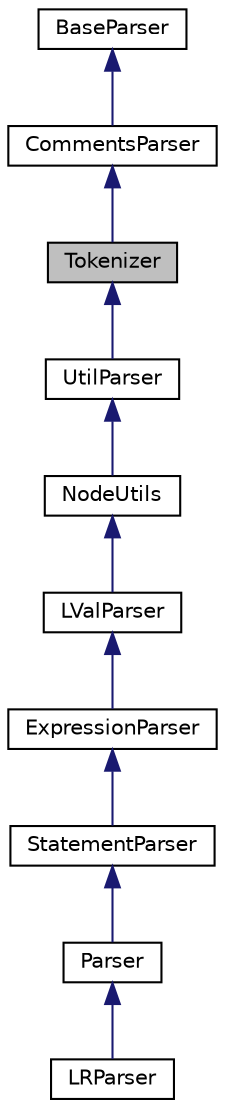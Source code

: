 digraph "Tokenizer"
{
 // LATEX_PDF_SIZE
  edge [fontname="Helvetica",fontsize="10",labelfontname="Helvetica",labelfontsize="10"];
  node [fontname="Helvetica",fontsize="10",shape=record];
  Node1 [label="Tokenizer",height=0.2,width=0.4,color="black", fillcolor="grey75", style="filled", fontcolor="black",tooltip="Tokenizer."];
  Node2 -> Node1 [dir="back",color="midnightblue",fontsize="10",style="solid"];
  Node2 [label="CommentsParser",height=0.2,width=0.4,color="black", fillcolor="white", style="filled",URL="$classCommentsParser.html",tooltip=" "];
  Node3 -> Node2 [dir="back",color="midnightblue",fontsize="10",style="solid"];
  Node3 [label="BaseParser",height=0.2,width=0.4,color="black", fillcolor="white", style="filled",URL="$classBaseParser.html",tooltip=" "];
  Node1 -> Node4 [dir="back",color="midnightblue",fontsize="10",style="solid"];
  Node4 [label="UtilParser",height=0.2,width=0.4,color="black", fillcolor="white", style="filled",URL="$classUtilParser.html",tooltip=" "];
  Node4 -> Node5 [dir="back",color="midnightblue",fontsize="10",style="solid"];
  Node5 [label="NodeUtils",height=0.2,width=0.4,color="black", fillcolor="white", style="filled",URL="$classNodeUtils.html",tooltip=" "];
  Node5 -> Node6 [dir="back",color="midnightblue",fontsize="10",style="solid"];
  Node6 [label="LValParser",height=0.2,width=0.4,color="black", fillcolor="white", style="filled",URL="$classLValParser.html",tooltip=" "];
  Node6 -> Node7 [dir="back",color="midnightblue",fontsize="10",style="solid"];
  Node7 [label="ExpressionParser",height=0.2,width=0.4,color="black", fillcolor="white", style="filled",URL="$classExpressionParser.html",tooltip=" "];
  Node7 -> Node8 [dir="back",color="midnightblue",fontsize="10",style="solid"];
  Node8 [label="StatementParser",height=0.2,width=0.4,color="black", fillcolor="white", style="filled",URL="$classStatementParser.html",tooltip=" "];
  Node8 -> Node9 [dir="back",color="midnightblue",fontsize="10",style="solid"];
  Node9 [label="Parser",height=0.2,width=0.4,color="black", fillcolor="white", style="filled",URL="$classParser.html",tooltip="A superclass that parsers should extend."];
  Node9 -> Node10 [dir="back",color="midnightblue",fontsize="10",style="solid"];
  Node10 [label="LRParser",height=0.2,width=0.4,color="black", fillcolor="white", style="filled",URL="$classLRParser.html",tooltip="Holds the parse tables for a given grammar, as generated by lezer-generator, and provides methods to ..."];
}
